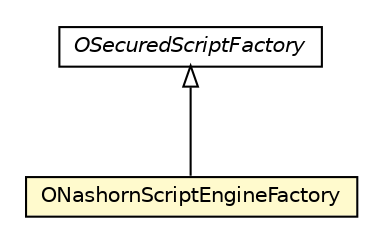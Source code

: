 #!/usr/local/bin/dot
#
# Class diagram 
# Generated by UMLGraph version R5_6-24-gf6e263 (http://www.umlgraph.org/)
#

digraph G {
	edge [fontname="Helvetica",fontsize=10,labelfontname="Helvetica",labelfontsize=10];
	node [fontname="Helvetica",fontsize=10,shape=plaintext];
	nodesep=0.25;
	ranksep=0.5;
	// com.orientechnologies.orient.core.command.script.OSecuredScriptFactory
	c4630753 [label=<<table title="com.orientechnologies.orient.core.command.script.OSecuredScriptFactory" border="0" cellborder="1" cellspacing="0" cellpadding="2" port="p" href="../OSecuredScriptFactory.html">
		<tr><td><table border="0" cellspacing="0" cellpadding="1">
<tr><td align="center" balign="center"><font face="Helvetica-Oblique"> OSecuredScriptFactory </font></td></tr>
		</table></td></tr>
		</table>>, URL="../OSecuredScriptFactory.html", fontname="Helvetica", fontcolor="black", fontsize=10.0];
	// com.orientechnologies.orient.core.command.script.js.ONashornScriptEngineFactory
	c4630767 [label=<<table title="com.orientechnologies.orient.core.command.script.js.ONashornScriptEngineFactory" border="0" cellborder="1" cellspacing="0" cellpadding="2" port="p" bgcolor="lemonChiffon" href="./ONashornScriptEngineFactory.html">
		<tr><td><table border="0" cellspacing="0" cellpadding="1">
<tr><td align="center" balign="center"> ONashornScriptEngineFactory </td></tr>
		</table></td></tr>
		</table>>, URL="./ONashornScriptEngineFactory.html", fontname="Helvetica", fontcolor="black", fontsize=10.0];
	//com.orientechnologies.orient.core.command.script.js.ONashornScriptEngineFactory extends com.orientechnologies.orient.core.command.script.OSecuredScriptFactory
	c4630753:p -> c4630767:p [dir=back,arrowtail=empty];
}

